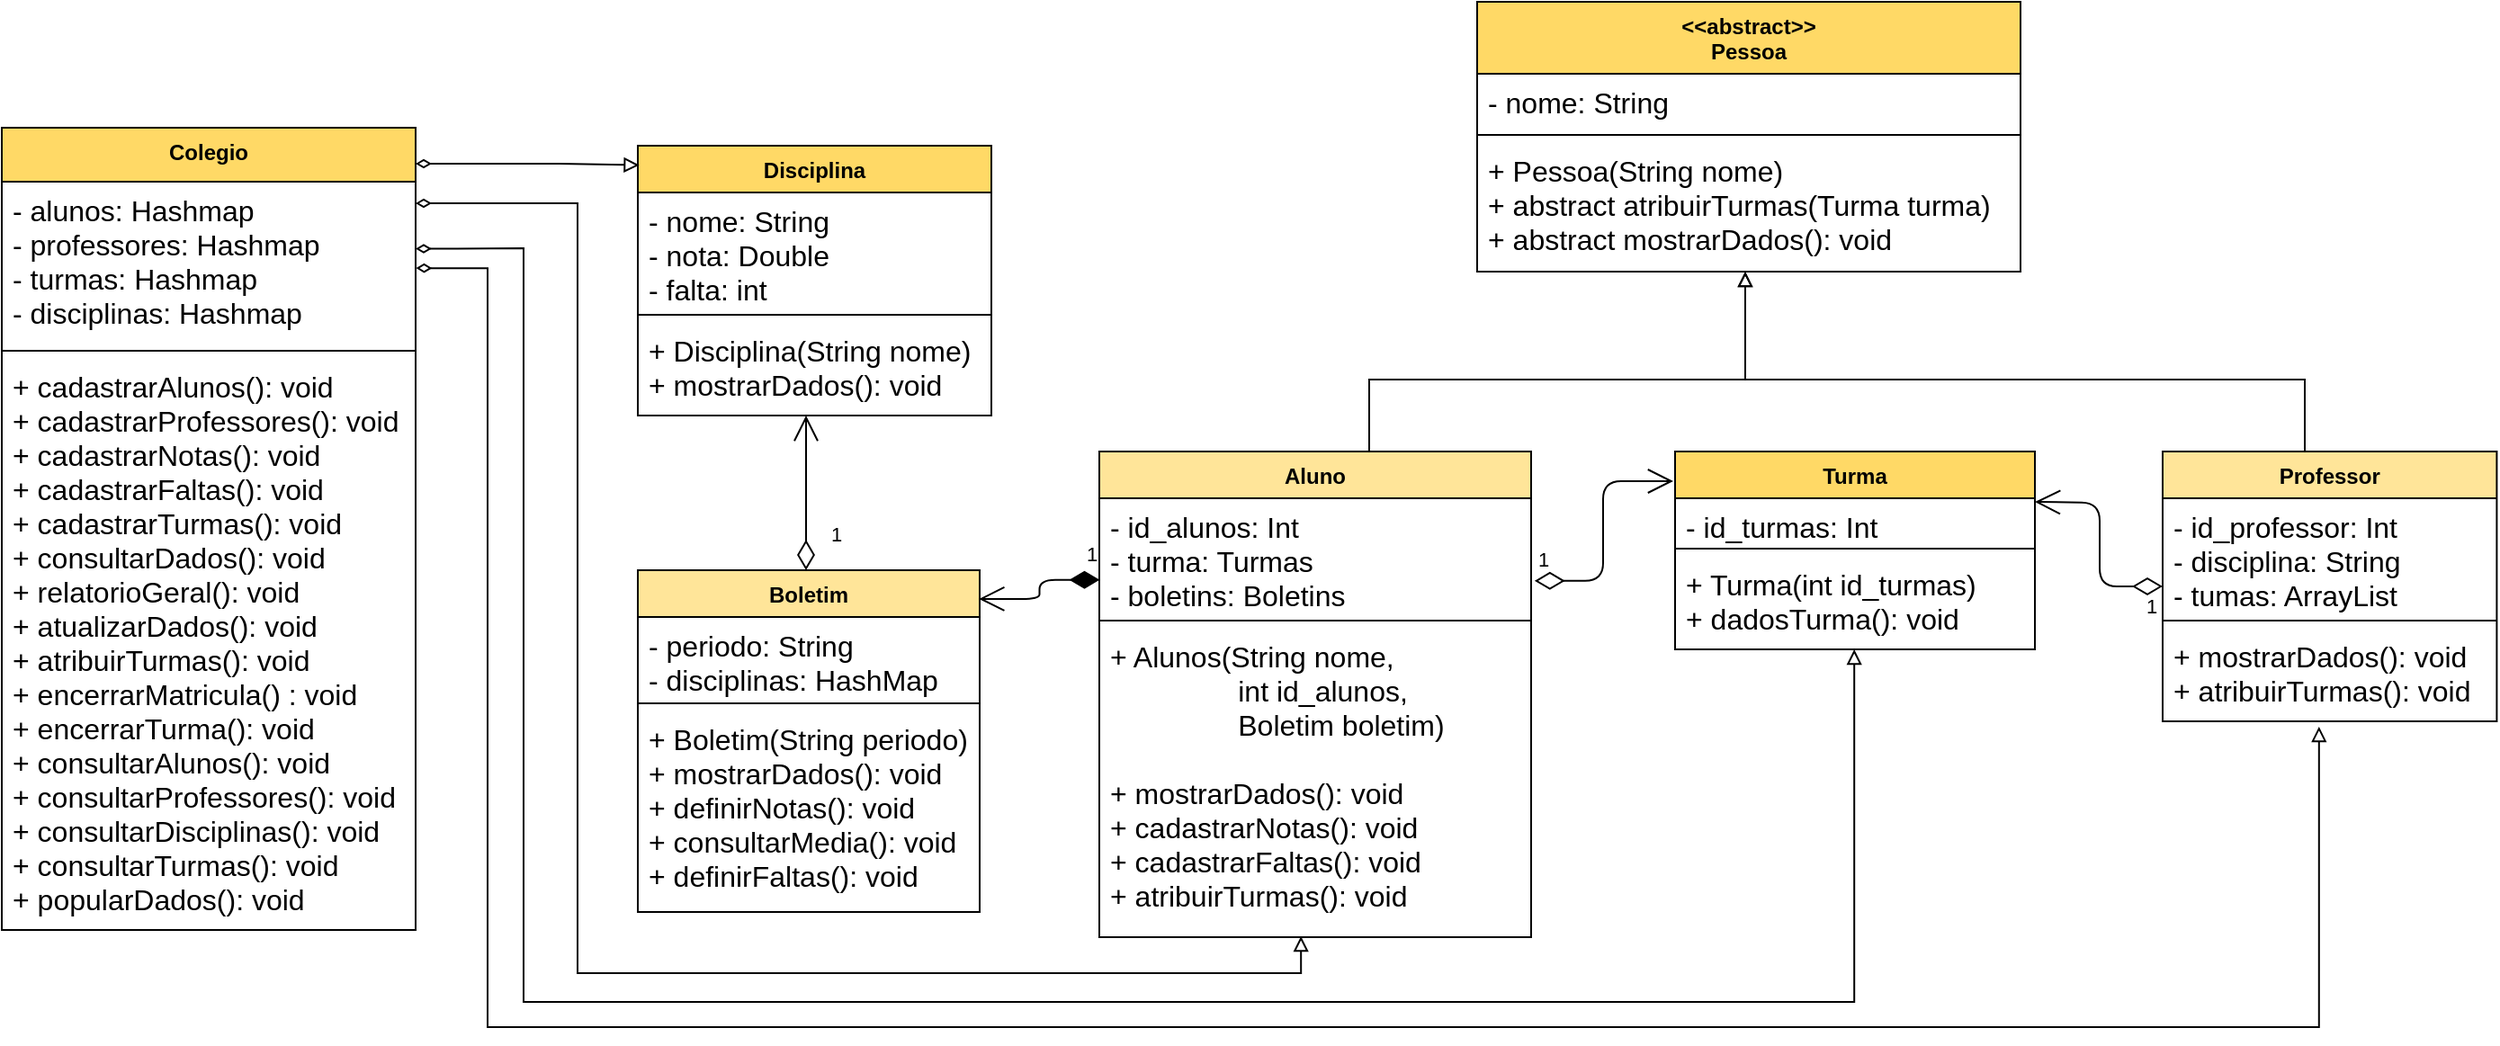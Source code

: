 <mxfile version="15.2.9" type="github">
  <diagram id="3gxOAMbR4RBR5quXN4Fo" name="Page-1">
    <mxGraphModel dx="2692" dy="579" grid="1" gridSize="10" guides="1" tooltips="1" connect="1" arrows="1" fold="1" page="1" pageScale="1" pageWidth="827" pageHeight="1169" math="0" shadow="0">
      <root>
        <mxCell id="0" />
        <mxCell id="1" parent="0" />
        <mxCell id="-NNz_gcLVpYp58dY2-dL-1" value="Turma" style="swimlane;fontStyle=1;align=center;verticalAlign=top;childLayout=stackLayout;horizontal=1;startSize=26;horizontalStack=0;resizeParent=1;resizeParentMax=0;resizeLast=0;collapsible=1;marginBottom=0;fillColor=#FFD966;" parent="1" vertex="1">
          <mxGeometry x="50" y="810" width="200" height="110" as="geometry" />
        </mxCell>
        <mxCell id="-NNz_gcLVpYp58dY2-dL-2" value="- id_turmas: Int&#xa;" style="text;strokeColor=none;fillColor=none;align=left;verticalAlign=top;spacingLeft=4;spacingRight=4;overflow=hidden;rotatable=0;points=[[0,0.5],[1,0.5]];portConstraint=eastwest;fontSize=16;" parent="-NNz_gcLVpYp58dY2-dL-1" vertex="1">
          <mxGeometry y="26" width="200" height="24" as="geometry" />
        </mxCell>
        <mxCell id="-NNz_gcLVpYp58dY2-dL-3" value="" style="line;strokeWidth=1;fillColor=none;align=left;verticalAlign=middle;spacingTop=-1;spacingLeft=3;spacingRight=3;rotatable=0;labelPosition=right;points=[];portConstraint=eastwest;" parent="-NNz_gcLVpYp58dY2-dL-1" vertex="1">
          <mxGeometry y="50" width="200" height="8" as="geometry" />
        </mxCell>
        <mxCell id="-NNz_gcLVpYp58dY2-dL-4" value="+ Turma(int id_turmas)&#xa;+ dadosTurma(): void" style="text;strokeColor=none;fillColor=none;align=left;verticalAlign=top;spacingLeft=4;spacingRight=4;overflow=hidden;rotatable=0;points=[[0,0.5],[1,0.5]];portConstraint=eastwest;fontSize=16;" parent="-NNz_gcLVpYp58dY2-dL-1" vertex="1">
          <mxGeometry y="58" width="200" height="52" as="geometry" />
        </mxCell>
        <mxCell id="G0VVWm4dyd2l9YODS6ji-16" style="edgeStyle=orthogonalEdgeStyle;rounded=0;orthogonalLoop=1;jettySize=auto;html=1;startArrow=none;startFill=0;endArrow=block;endFill=0;exitX=0.5;exitY=0;exitDx=0;exitDy=0;" parent="1" source="QVgde0wYcYvtslcCwDm_-9" target="nOvZRza75PGBeKDB9BoI-10" edge="1">
          <mxGeometry relative="1" as="geometry">
            <Array as="points">
              <mxPoint x="400" y="810" />
              <mxPoint x="400" y="770" />
              <mxPoint x="89" y="770" />
            </Array>
          </mxGeometry>
        </mxCell>
        <mxCell id="QVgde0wYcYvtslcCwDm_-9" value="Professor" style="swimlane;fontStyle=1;align=center;verticalAlign=top;childLayout=stackLayout;horizontal=1;startSize=26;horizontalStack=0;resizeParent=1;resizeParentMax=0;resizeLast=0;collapsible=1;marginBottom=0;fillColor=#FFE599;" parent="1" vertex="1">
          <mxGeometry x="321" y="810" width="185.71" height="150" as="geometry" />
        </mxCell>
        <mxCell id="QVgde0wYcYvtslcCwDm_-10" value="- id_professor: Int&#xa;- disciplina: String&#xa;- tumas: ArrayList" style="text;strokeColor=none;fillColor=none;align=left;verticalAlign=top;spacingLeft=4;spacingRight=4;overflow=hidden;rotatable=0;points=[[0,0.5],[1,0.5]];portConstraint=eastwest;fontSize=16;" parent="QVgde0wYcYvtslcCwDm_-9" vertex="1">
          <mxGeometry y="26" width="185.71" height="64" as="geometry" />
        </mxCell>
        <mxCell id="QVgde0wYcYvtslcCwDm_-11" value="" style="line;strokeWidth=1;fillColor=none;align=left;verticalAlign=middle;spacingTop=-1;spacingLeft=3;spacingRight=3;rotatable=0;labelPosition=right;points=[];portConstraint=eastwest;" parent="QVgde0wYcYvtslcCwDm_-9" vertex="1">
          <mxGeometry y="90" width="185.71" height="8" as="geometry" />
        </mxCell>
        <mxCell id="QVgde0wYcYvtslcCwDm_-12" value="+ mostrarDados(): void&#xa;+ atribuirTurmas(): void" style="text;strokeColor=none;fillColor=none;align=left;verticalAlign=top;spacingLeft=4;spacingRight=4;overflow=hidden;rotatable=0;points=[[0,0.5],[1,0.5]];portConstraint=eastwest;fontSize=16;" parent="QVgde0wYcYvtslcCwDm_-9" vertex="1">
          <mxGeometry y="98" width="185.71" height="52" as="geometry" />
        </mxCell>
        <mxCell id="G0VVWm4dyd2l9YODS6ji-15" style="edgeStyle=orthogonalEdgeStyle;rounded=0;orthogonalLoop=1;jettySize=auto;html=1;startArrow=none;startFill=0;endArrow=block;endFill=0;" parent="1" source="QVgde0wYcYvtslcCwDm_-17" target="nOvZRza75PGBeKDB9BoI-10" edge="1">
          <mxGeometry relative="1" as="geometry">
            <Array as="points">
              <mxPoint x="-120" y="770" />
              <mxPoint x="89" y="770" />
            </Array>
          </mxGeometry>
        </mxCell>
        <mxCell id="QVgde0wYcYvtslcCwDm_-17" value="Aluno" style="swimlane;fontStyle=1;align=center;verticalAlign=top;childLayout=stackLayout;horizontal=1;startSize=26;horizontalStack=0;resizeParent=1;resizeParentMax=0;resizeLast=0;collapsible=1;marginBottom=0;fillColor=#FFE599;" parent="1" vertex="1">
          <mxGeometry x="-270" y="810" width="240" height="270" as="geometry" />
        </mxCell>
        <mxCell id="nOvZRza75PGBeKDB9BoI-19" value="- id_alunos: Int&#xa;- turma: Turmas&#xa;- boletins: Boletins&#xa;" style="text;strokeColor=none;fillColor=none;align=left;verticalAlign=top;spacingLeft=4;spacingRight=4;overflow=hidden;rotatable=0;points=[[0,0.5],[1,0.5]];portConstraint=eastwest;fontSize=16;" parent="QVgde0wYcYvtslcCwDm_-17" vertex="1">
          <mxGeometry y="26" width="240" height="64" as="geometry" />
        </mxCell>
        <mxCell id="QVgde0wYcYvtslcCwDm_-19" value="" style="line;strokeWidth=1;fillColor=none;align=left;verticalAlign=middle;spacingTop=-1;spacingLeft=3;spacingRight=3;rotatable=0;labelPosition=right;points=[];portConstraint=eastwest;" parent="QVgde0wYcYvtslcCwDm_-17" vertex="1">
          <mxGeometry y="90" width="240" height="8" as="geometry" />
        </mxCell>
        <mxCell id="QVgde0wYcYvtslcCwDm_-20" value="+ Alunos(String nome,&#xa;                int id_alunos,&#xa;                Boletim boletim)&#xa;&#xa;+ mostrarDados(): void&#xa;+ cadastrarNotas(): void&#xa;+ cadastrarFaltas(): void&#xa;+ atribuirTurmas(): void" style="text;strokeColor=none;fillColor=none;align=left;verticalAlign=top;spacingLeft=4;spacingRight=4;overflow=hidden;rotatable=0;points=[[0,0.5],[1,0.5]];portConstraint=eastwest;fontSize=16;" parent="QVgde0wYcYvtslcCwDm_-17" vertex="1">
          <mxGeometry y="98" width="240" height="172" as="geometry" />
        </mxCell>
        <mxCell id="nOvZRza75PGBeKDB9BoI-7" value="&lt;&lt;abstract&gt;&gt;&#xa;Pessoa" style="swimlane;fontStyle=1;align=center;verticalAlign=top;childLayout=stackLayout;horizontal=1;startSize=40;horizontalStack=0;resizeParent=1;resizeParentMax=0;resizeLast=0;collapsible=1;marginBottom=0;fillColor=#FFD966;" parent="1" vertex="1">
          <mxGeometry x="-60" y="560" width="302" height="150" as="geometry" />
        </mxCell>
        <mxCell id="nOvZRza75PGBeKDB9BoI-8" value="- nome: String&#xa;" style="text;strokeColor=none;fillColor=none;align=left;verticalAlign=top;spacingLeft=4;spacingRight=4;overflow=hidden;rotatable=0;points=[[0,0.5],[1,0.5]];portConstraint=eastwest;fontSize=16;" parent="nOvZRza75PGBeKDB9BoI-7" vertex="1">
          <mxGeometry y="40" width="302" height="30" as="geometry" />
        </mxCell>
        <mxCell id="nOvZRza75PGBeKDB9BoI-9" value="" style="line;strokeWidth=1;fillColor=none;align=left;verticalAlign=middle;spacingTop=-1;spacingLeft=3;spacingRight=3;rotatable=0;labelPosition=right;points=[];portConstraint=eastwest;" parent="nOvZRza75PGBeKDB9BoI-7" vertex="1">
          <mxGeometry y="70" width="302" height="8" as="geometry" />
        </mxCell>
        <mxCell id="nOvZRza75PGBeKDB9BoI-10" value="+ Pessoa(String nome)&#xa;+ abstract atribuirTurmas(Turma turma)&#xa;+ abstract mostrarDados(): void" style="text;strokeColor=none;fillColor=none;align=left;verticalAlign=top;spacingLeft=4;spacingRight=4;overflow=hidden;rotatable=0;points=[[0,0.5],[1,0.5]];portConstraint=eastwest;fontSize=16;" parent="nOvZRza75PGBeKDB9BoI-7" vertex="1">
          <mxGeometry y="78" width="302" height="72" as="geometry" />
        </mxCell>
        <mxCell id="nOvZRza75PGBeKDB9BoI-13" value="Boletim" style="swimlane;fontStyle=1;align=center;verticalAlign=top;childLayout=stackLayout;horizontal=1;startSize=26;horizontalStack=0;resizeParent=1;resizeParentMax=0;resizeLast=0;collapsible=1;marginBottom=0;fillColor=#FFE599;" parent="1" vertex="1">
          <mxGeometry x="-526.5" y="876" width="190" height="190" as="geometry" />
        </mxCell>
        <mxCell id="nOvZRza75PGBeKDB9BoI-14" value="- periodo: String&#xa;- disciplinas: HashMap" style="text;strokeColor=none;fillColor=none;align=left;verticalAlign=top;spacingLeft=4;spacingRight=4;overflow=hidden;rotatable=0;points=[[0,0.5],[1,0.5]];portConstraint=eastwest;fontSize=16;" parent="nOvZRza75PGBeKDB9BoI-13" vertex="1">
          <mxGeometry y="26" width="190" height="44" as="geometry" />
        </mxCell>
        <mxCell id="nOvZRza75PGBeKDB9BoI-15" value="" style="line;strokeWidth=1;fillColor=none;align=left;verticalAlign=middle;spacingTop=-1;spacingLeft=3;spacingRight=3;rotatable=0;labelPosition=right;points=[];portConstraint=eastwest;" parent="nOvZRza75PGBeKDB9BoI-13" vertex="1">
          <mxGeometry y="70" width="190" height="8" as="geometry" />
        </mxCell>
        <mxCell id="nOvZRza75PGBeKDB9BoI-16" value="+ Boletim(String periodo)&#xa;+ mostrarDados(): void&#xa;+ definirNotas(): void&#xa;+ consultarMedia(): void&#xa;+ definirFaltas(): void" style="text;strokeColor=none;fillColor=none;align=left;verticalAlign=top;spacingLeft=4;spacingRight=4;overflow=hidden;rotatable=0;points=[[0,0.5],[1,0.5]];portConstraint=eastwest;fontSize=16;" parent="nOvZRza75PGBeKDB9BoI-13" vertex="1">
          <mxGeometry y="78" width="190" height="112" as="geometry" />
        </mxCell>
        <mxCell id="nOvZRza75PGBeKDB9BoI-18" value="1" style="endArrow=open;html=1;endSize=12;startArrow=diamondThin;startSize=14;startFill=1;edgeStyle=orthogonalEdgeStyle;align=left;verticalAlign=bottom;entryX=0.998;entryY=0.084;entryDx=0;entryDy=0;entryPerimeter=0;exitX=0.001;exitY=0.709;exitDx=0;exitDy=0;exitPerimeter=0;" parent="1" source="nOvZRza75PGBeKDB9BoI-19" target="nOvZRza75PGBeKDB9BoI-13" edge="1">
          <mxGeometry x="-0.764" y="-5" relative="1" as="geometry">
            <mxPoint x="-150.59" y="755" as="sourcePoint" />
            <mxPoint x="-150.59" y="535" as="targetPoint" />
            <mxPoint as="offset" />
          </mxGeometry>
        </mxCell>
        <mxCell id="nOvZRza75PGBeKDB9BoI-28" value="Disciplina" style="swimlane;fontStyle=1;align=center;verticalAlign=top;childLayout=stackLayout;horizontal=1;startSize=26;horizontalStack=0;resizeParent=1;resizeParentMax=0;resizeLast=0;collapsible=1;marginBottom=0;fillColor=#FFD966;" parent="1" vertex="1">
          <mxGeometry x="-526.5" y="640" width="196.5" height="150" as="geometry" />
        </mxCell>
        <mxCell id="nOvZRza75PGBeKDB9BoI-29" value="- nome: String&#xa;- nota: Double&#xa;- falta: int" style="text;strokeColor=none;fillColor=none;align=left;verticalAlign=top;spacingLeft=4;spacingRight=4;overflow=hidden;rotatable=0;points=[[0,0.5],[1,0.5]];portConstraint=eastwest;fontSize=16;" parent="nOvZRza75PGBeKDB9BoI-28" vertex="1">
          <mxGeometry y="26" width="196.5" height="64" as="geometry" />
        </mxCell>
        <mxCell id="nOvZRza75PGBeKDB9BoI-30" value="" style="line;strokeWidth=1;fillColor=none;align=left;verticalAlign=middle;spacingTop=-1;spacingLeft=3;spacingRight=3;rotatable=0;labelPosition=right;points=[];portConstraint=eastwest;" parent="nOvZRza75PGBeKDB9BoI-28" vertex="1">
          <mxGeometry y="90" width="196.5" height="8" as="geometry" />
        </mxCell>
        <mxCell id="nOvZRza75PGBeKDB9BoI-31" value="+ Disciplina(String nome)&#xa;+ mostrarDados(): void" style="text;strokeColor=none;fillColor=none;align=left;verticalAlign=top;spacingLeft=4;spacingRight=4;overflow=hidden;rotatable=0;points=[[0,0.5],[1,0.5]];portConstraint=eastwest;fontSize=16;" parent="nOvZRza75PGBeKDB9BoI-28" vertex="1">
          <mxGeometry y="98" width="196.5" height="52" as="geometry" />
        </mxCell>
        <mxCell id="nOvZRza75PGBeKDB9BoI-33" value="1" style="endArrow=open;html=1;endSize=12;startArrow=diamondThin;startSize=14;startFill=0;align=left;verticalAlign=bottom;" parent="1" edge="1">
          <mxGeometry x="-0.75" y="-12" relative="1" as="geometry">
            <mxPoint x="-433" y="876" as="sourcePoint" />
            <mxPoint x="-433" y="790" as="targetPoint" />
            <mxPoint as="offset" />
          </mxGeometry>
        </mxCell>
        <mxCell id="G0VVWm4dyd2l9YODS6ji-12" style="edgeStyle=orthogonalEdgeStyle;rounded=0;orthogonalLoop=1;jettySize=auto;html=1;startArrow=diamondThin;startFill=0;endArrow=block;endFill=0;targetPerimeterSpacing=12;entryX=0.004;entryY=0.072;entryDx=0;entryDy=0;entryPerimeter=0;" parent="1" target="nOvZRza75PGBeKDB9BoI-28" edge="1">
          <mxGeometry relative="1" as="geometry">
            <Array as="points">
              <mxPoint x="-570" y="650" />
            </Array>
            <mxPoint x="-650" y="650" as="sourcePoint" />
            <mxPoint x="-560" y="650" as="targetPoint" />
          </mxGeometry>
        </mxCell>
        <mxCell id="G0VVWm4dyd2l9YODS6ji-13" style="edgeStyle=orthogonalEdgeStyle;rounded=0;orthogonalLoop=1;jettySize=auto;html=1;startArrow=diamondThin;startFill=0;endArrow=block;endFill=0;targetPerimeterSpacing=12;entryX=0.467;entryY=0.997;entryDx=0;entryDy=0;entryPerimeter=0;" parent="1" source="G0VVWm4dyd2l9YODS6ji-2" target="QVgde0wYcYvtslcCwDm_-20" edge="1">
          <mxGeometry relative="1" as="geometry">
            <mxPoint x="-620" y="820" as="sourcePoint" />
            <mxPoint x="-350" y="1020" as="targetPoint" />
            <Array as="points">
              <mxPoint x="-560" y="672" />
              <mxPoint x="-560" y="1100" />
              <mxPoint x="-158" y="1100" />
            </Array>
          </mxGeometry>
        </mxCell>
        <mxCell id="G0VVWm4dyd2l9YODS6ji-14" style="edgeStyle=orthogonalEdgeStyle;rounded=0;orthogonalLoop=1;jettySize=auto;html=1;startArrow=diamondThin;startFill=0;endArrow=block;endFill=0;targetPerimeterSpacing=12;entryX=0.498;entryY=1;entryDx=0;entryDy=0;entryPerimeter=0;exitX=1;exitY=0.414;exitDx=0;exitDy=0;exitPerimeter=0;" parent="1" source="G0VVWm4dyd2l9YODS6ji-2" target="-NNz_gcLVpYp58dY2-dL-4" edge="1">
          <mxGeometry relative="1" as="geometry">
            <Array as="points">
              <mxPoint x="-630" y="697" />
              <mxPoint x="-590" y="697" />
              <mxPoint x="-590" y="1116" />
              <mxPoint x="150" y="1116" />
            </Array>
            <mxPoint x="-640" y="697" as="sourcePoint" />
          </mxGeometry>
        </mxCell>
        <mxCell id="G0VVWm4dyd2l9YODS6ji-1" value="Colegio" style="swimlane;fontStyle=1;align=center;verticalAlign=top;childLayout=stackLayout;horizontal=1;startSize=30;horizontalStack=0;resizeParent=1;resizeParentMax=0;resizeLast=0;collapsible=1;marginBottom=0;fillColor=#FFD966;" parent="1" vertex="1">
          <mxGeometry x="-880" y="630" width="230" height="446" as="geometry" />
        </mxCell>
        <mxCell id="G0VVWm4dyd2l9YODS6ji-2" value="- alunos: Hashmap&#xa;- professores: Hashmap&#xa;- turmas: Hashmap&#xa;- disciplinas: Hashmap&#xa;" style="text;strokeColor=none;fillColor=none;align=left;verticalAlign=top;spacingLeft=4;spacingRight=4;overflow=hidden;rotatable=0;points=[[0,0.5],[1,0.5]];portConstraint=eastwest;fontSize=16;" parent="G0VVWm4dyd2l9YODS6ji-1" vertex="1">
          <mxGeometry y="30" width="230" height="90" as="geometry" />
        </mxCell>
        <mxCell id="G0VVWm4dyd2l9YODS6ji-3" value="" style="line;strokeWidth=1;fillColor=none;align=left;verticalAlign=middle;spacingTop=-1;spacingLeft=3;spacingRight=3;rotatable=0;labelPosition=right;points=[];portConstraint=eastwest;" parent="G0VVWm4dyd2l9YODS6ji-1" vertex="1">
          <mxGeometry y="120" width="230" height="8" as="geometry" />
        </mxCell>
        <mxCell id="G0VVWm4dyd2l9YODS6ji-4" value="+ cadastrarAlunos(): void&#xa;+ cadastrarProfessores(): void&#xa;+ cadastrarNotas(): void&#xa;+ cadastrarFaltas(): void&#xa;+ cadastrarTurmas(): void&#xa;+ consultarDados(): void&#xa;+ relatorioGeral(): void&#xa;+ atualizarDados(): void&#xa;+ atribuirTurmas(): void&#xa;+ encerrarMatricula() : void&#xa;+ encerrarTurma(): void&#xa;+ consultarAlunos(): void&#xa;+ consultarProfessores(): void&#xa;+ consultarDisciplinas(): void&#xa;+ consultarTurmas(): void&#xa;+ popularDados(): void" style="text;strokeColor=none;fillColor=none;align=left;verticalAlign=top;spacingLeft=4;spacingRight=4;overflow=hidden;rotatable=0;points=[[0,0.5],[1,0.5]];portConstraint=eastwest;fontSize=16;" parent="G0VVWm4dyd2l9YODS6ji-1" vertex="1">
          <mxGeometry y="128" width="230" height="318" as="geometry" />
        </mxCell>
        <mxCell id="G0VVWm4dyd2l9YODS6ji-5" value="1" style="endArrow=open;html=1;endSize=12;startArrow=diamondThin;startSize=14;startFill=0;align=left;verticalAlign=bottom;edgeStyle=orthogonalEdgeStyle;" parent="1" source="QVgde0wYcYvtslcCwDm_-9" edge="1">
          <mxGeometry x="-0.805" y="20" relative="1" as="geometry">
            <mxPoint x="260" y="1050" as="sourcePoint" />
            <mxPoint x="250" y="838" as="targetPoint" />
            <mxPoint as="offset" />
          </mxGeometry>
        </mxCell>
        <mxCell id="G0VVWm4dyd2l9YODS6ji-8" value="1" style="endArrow=open;html=1;endSize=12;startArrow=diamondThin;startSize=14;startFill=0;edgeStyle=orthogonalEdgeStyle;align=left;verticalAlign=bottom;entryX=-0.005;entryY=0.15;entryDx=0;entryDy=0;entryPerimeter=0;exitX=1.008;exitY=0.717;exitDx=0;exitDy=0;exitPerimeter=0;" parent="1" source="nOvZRza75PGBeKDB9BoI-19" target="-NNz_gcLVpYp58dY2-dL-1" edge="1">
          <mxGeometry x="-1" y="3" relative="1" as="geometry">
            <mxPoint x="-130" y="1150" as="sourcePoint" />
            <mxPoint x="290" y="1090" as="targetPoint" />
          </mxGeometry>
        </mxCell>
        <mxCell id="cHxrXS1dNZ95rzIePe39-1" style="edgeStyle=orthogonalEdgeStyle;rounded=0;orthogonalLoop=1;jettySize=auto;html=1;startArrow=diamondThin;startFill=0;endArrow=block;endFill=0;targetPerimeterSpacing=12;entryX=0.468;entryY=1.057;entryDx=0;entryDy=0;entryPerimeter=0;exitX=1.001;exitY=0.534;exitDx=0;exitDy=0;exitPerimeter=0;" parent="1" source="G0VVWm4dyd2l9YODS6ji-2" target="QVgde0wYcYvtslcCwDm_-12" edge="1">
          <mxGeometry relative="1" as="geometry">
            <Array as="points">
              <mxPoint x="-610" y="708" />
              <mxPoint x="-610" y="1130" />
              <mxPoint x="408" y="1130" />
            </Array>
            <mxPoint x="-648" y="708" as="sourcePoint" />
            <mxPoint x="320" y="940" as="targetPoint" />
          </mxGeometry>
        </mxCell>
      </root>
    </mxGraphModel>
  </diagram>
</mxfile>
